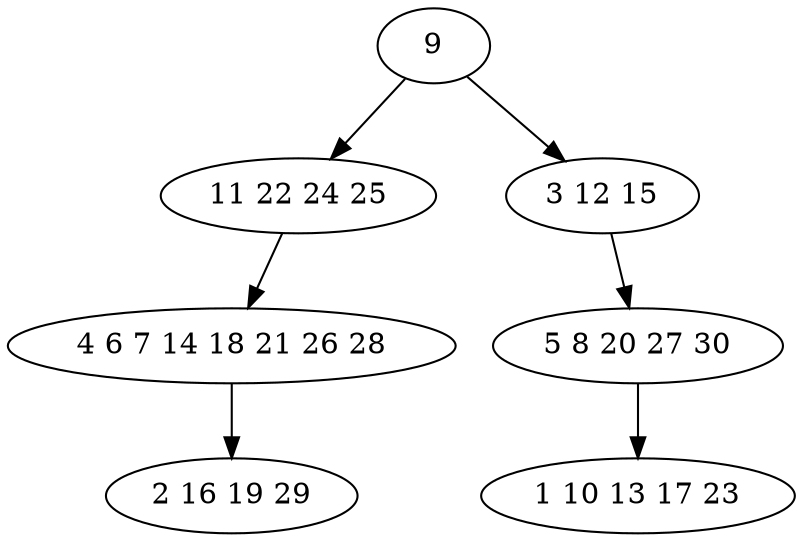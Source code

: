 digraph true_tree {
	"0" -> "1"
	"0" -> "2"
	"1" -> "3"
	"2" -> "4"
	"3" -> "5"
	"4" -> "6"
	"0" [label="9"];
	"1" [label="11 22 24 25"];
	"2" [label="3 12 15"];
	"3" [label="4 6 7 14 18 21 26 28"];
	"4" [label="5 8 20 27 30"];
	"5" [label="2 16 19 29"];
	"6" [label="1 10 13 17 23"];
}
